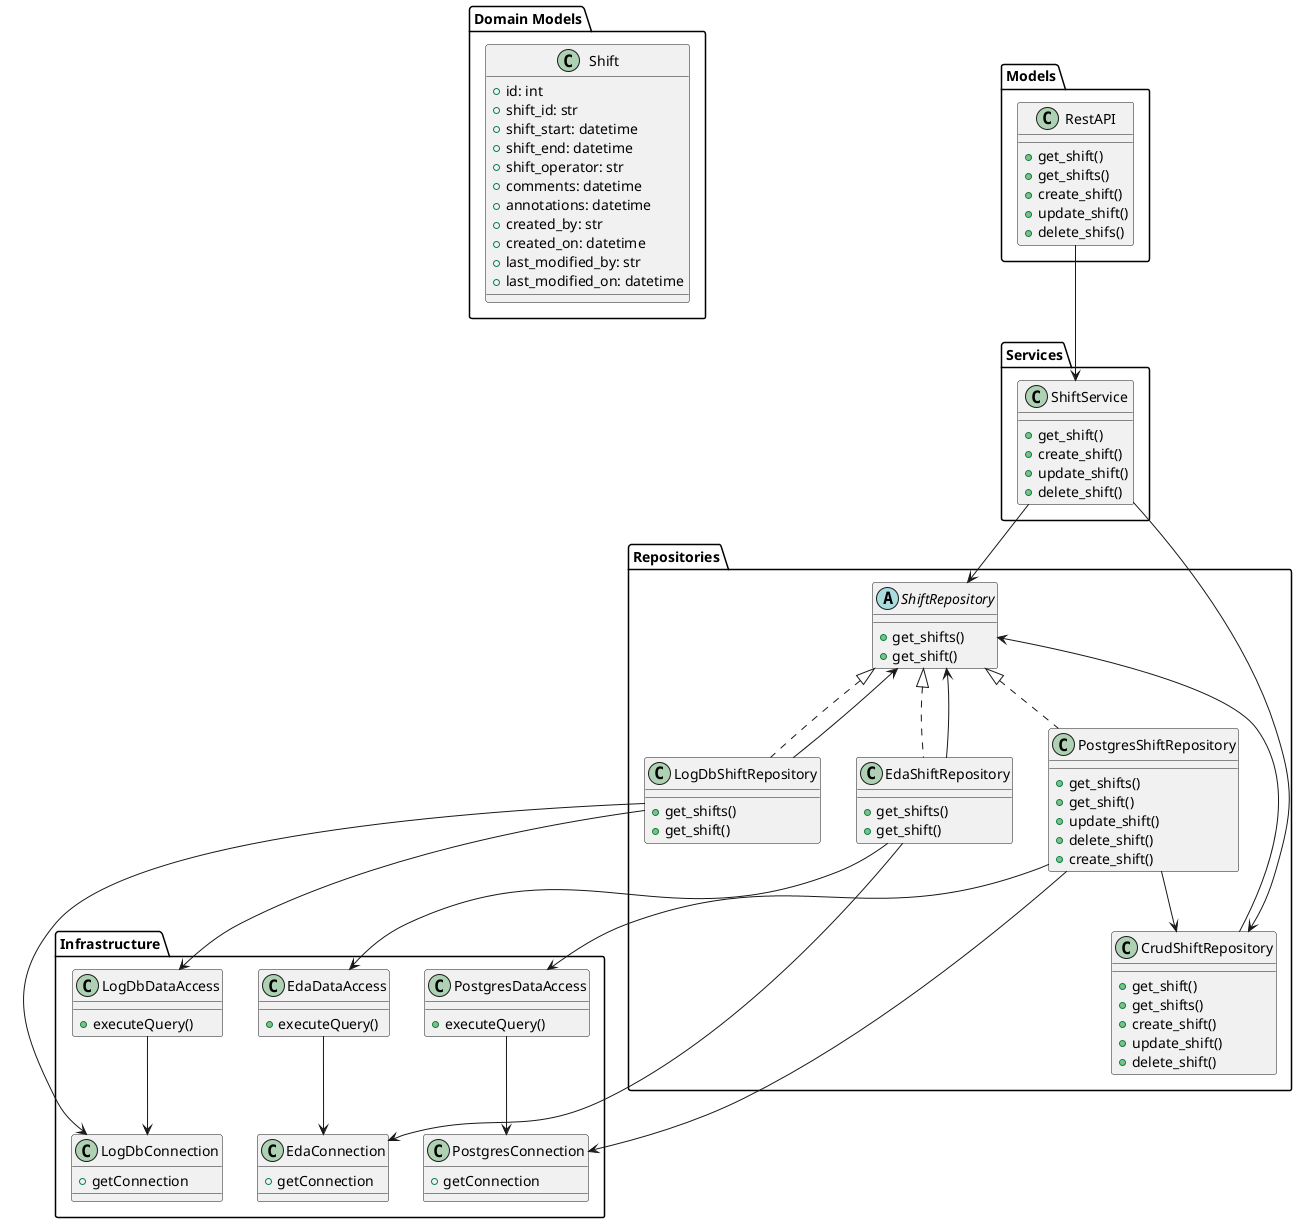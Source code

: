 @startuml SLT_class_diagram

' Core domain models
package "Domain Models" {
    class Shift {
        + id: int
        + shift_id: str
        + shift_start: datetime
        + shift_end: datetime
        + shift_operator: str
        + comments: datetime
        + annotations: datetime
        + created_by: str
        + created_on: datetime
        + last_modified_by: str
        + last_modified_on: datetime
    }
}

' Abstract layer
package "Repositories"{
    abstract ShiftRepository{
        + get_shifts()
        + get_shift()
    }
}


' Repository layer
package "Repositories" {
    class CrudShiftRepository {
        + get_shift()
        + get_shifts()
        + create_shift()
        + update_shift()
        + delete_shift()
    }
    
    class LogDbShiftRepository {
        + get_shifts()
        + get_shift()
    }
    
    class EdaShiftRepository {
        + get_shifts()
        + get_shift()
    }

    class PostgresShiftRepository{
        + get_shifts()
        + get_shift()
        + update_shift()
        + delete_shift()
        + create_shift()
    }
}

' Rest API
package "Models" {
    class RestAPI{
    + get_shift()
    + get_shifts()
    + create_shift()
    + update_shift()
    + delete_shifs()
    }
}

' Services layer
package "Services" {
    class ShiftService {
        + get_shift()
        + create_shift()
        + update_shift()
        + delete_shift()
    }
}

' Infrastructure
package "Infrastructure" {
    class PostgresDataAccess {
        + executeQuery()
    }
    class PostgresConnection {
        + getConnection
    }
    class LogDbConnection {
        + getConnection
    }
    class LogDbDataAccess {
        + executeQuery()
    }
    
    class EdaConnection {
        + getConnection
    }
    class EdaDataAccess {
        + executeQuery()
    }
}

' Relationships
RestAPI --> ShiftService
ShiftService --> ShiftRepository
ShiftService --> CrudShiftRepository
CrudShiftRepository --> ShiftRepository
PostgresShiftRepository --> CrudShiftRepository
EdaShiftRepository --> ShiftRepository
LogDbShiftRepository --> ShiftRepository

EdaShiftRepository --> EdaDataAccess
LogDbShiftRepository --> LogDbDataAccess
PostgresShiftRepository --> PostgresDataAccess

ShiftRepository <|.. PostgresShiftRepository
ShiftRepository <|.. LogDbShiftRepository
ShiftRepository <|.. EdaShiftRepository

PostgresShiftRepository --> PostgresConnection
LogDbShiftRepository --> LogDbConnection
EdaShiftRepository --> EdaConnection

PostgresDataAccess --> PostgresConnection
LogDbDataAccess --> LogDbConnection
EdaDataAccess --> EdaConnection

@enduml